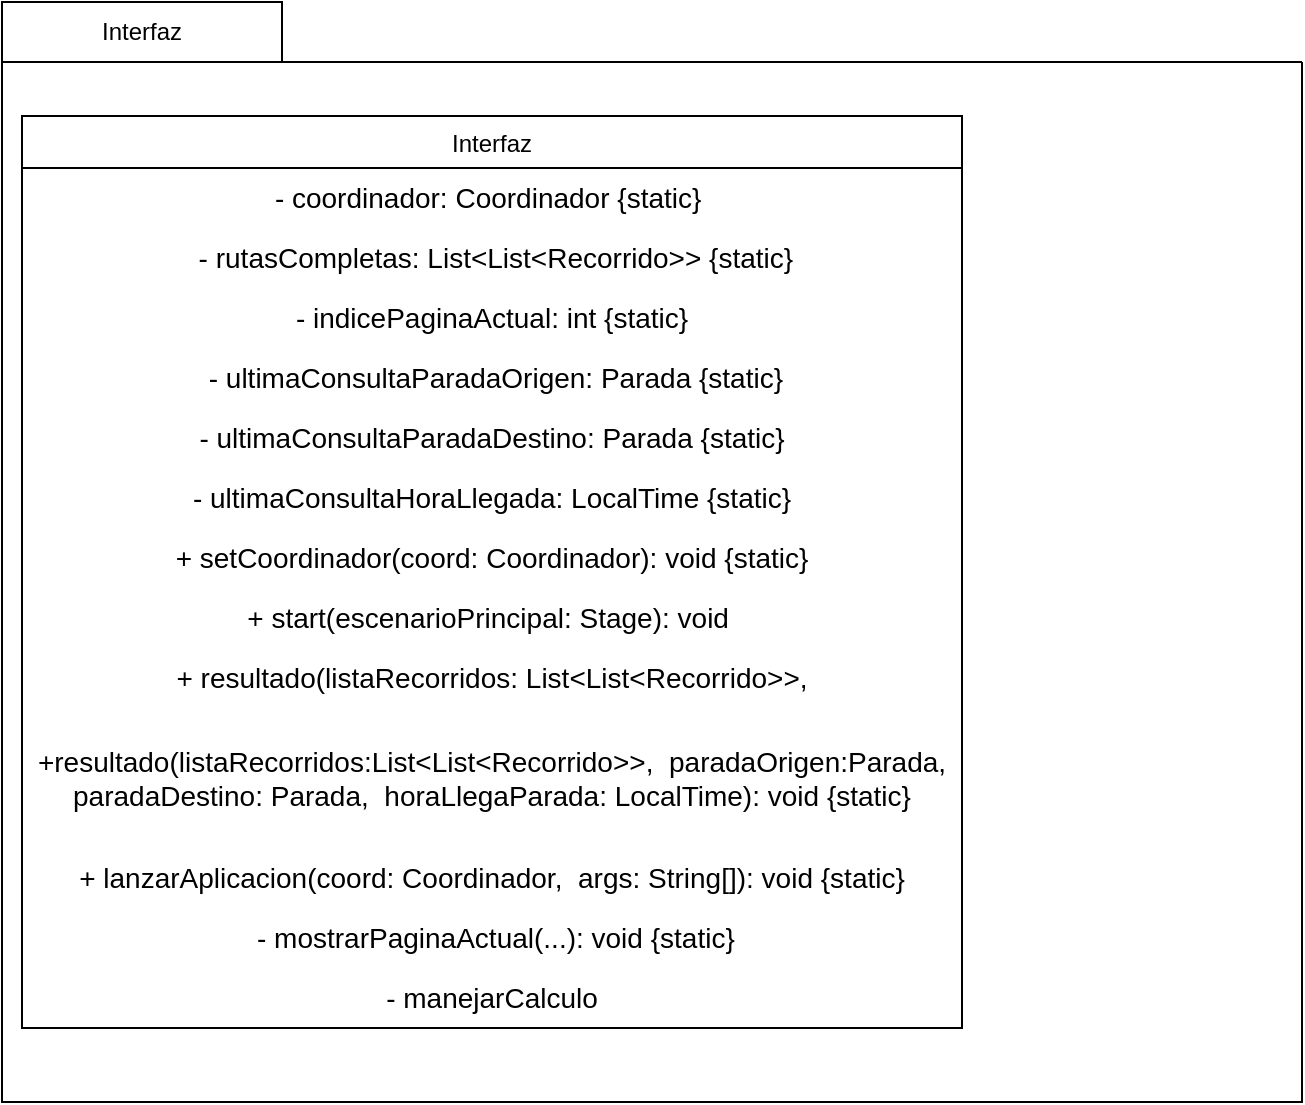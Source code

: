 <mxfile version="28.2.7">
  <diagram id="C5RBs43oDa-KdzZeNtuy" name="Page-1">
    <mxGraphModel dx="1477" dy="814" grid="1" gridSize="10" guides="1" tooltips="1" connect="1" arrows="1" fold="1" page="1" pageScale="1" pageWidth="827" pageHeight="1169" math="0" shadow="0">
      <root>
        <mxCell id="WIyWlLk6GJQsqaUBKTNV-0" />
        <mxCell id="WIyWlLk6GJQsqaUBKTNV-1" parent="WIyWlLk6GJQsqaUBKTNV-0" />
        <mxCell id="zkfFHV4jXpPFQw0GAbJ--0" value="Interfaz" style="swimlane;fontStyle=0;align=center;verticalAlign=top;childLayout=stackLayout;horizontal=1;startSize=26;horizontalStack=0;resizeParent=1;resizeLast=0;collapsible=1;marginBottom=0;rounded=0;shadow=0;strokeWidth=1;" parent="WIyWlLk6GJQsqaUBKTNV-1" vertex="1">
          <mxGeometry x="100" y="217" width="470" height="456" as="geometry">
            <mxRectangle x="230" y="140" width="160" height="26" as="alternateBounds" />
          </mxGeometry>
        </mxCell>
        <mxCell id="7olKMwuhnKtr0dHqLhST-2" value="&lt;font style=&quot;font-size: 14px;&quot;&gt;- coordinador: Coordinador {static}&amp;nbsp;&lt;/font&gt;" style="text;html=1;whiteSpace=wrap;strokeColor=none;fillColor=none;align=center;verticalAlign=middle;rounded=0;" vertex="1" parent="zkfFHV4jXpPFQw0GAbJ--0">
          <mxGeometry y="26" width="470" height="30" as="geometry" />
        </mxCell>
        <mxCell id="7olKMwuhnKtr0dHqLhST-3" value="&lt;font style=&quot;font-size: 14px;&quot;&gt;&amp;nbsp;- rutasCompletas: List&amp;lt;List&amp;lt;Recorrido&amp;gt;&amp;gt; {static}&lt;/font&gt;" style="text;html=1;whiteSpace=wrap;strokeColor=none;fillColor=none;align=center;verticalAlign=middle;rounded=0;" vertex="1" parent="zkfFHV4jXpPFQw0GAbJ--0">
          <mxGeometry y="56" width="470" height="30" as="geometry" />
        </mxCell>
        <mxCell id="7olKMwuhnKtr0dHqLhST-5" value="&lt;font style=&quot;font-size: 14px;&quot;&gt;- indicePaginaActual: int {static}&lt;/font&gt;" style="text;html=1;whiteSpace=wrap;strokeColor=none;fillColor=none;align=center;verticalAlign=middle;rounded=0;" vertex="1" parent="zkfFHV4jXpPFQw0GAbJ--0">
          <mxGeometry y="86" width="470" height="30" as="geometry" />
        </mxCell>
        <mxCell id="7olKMwuhnKtr0dHqLhST-6" value="&lt;font style=&quot;font-size: 14px;&quot;&gt;&amp;nbsp;- ultimaConsultaParadaOrigen: Parada {static}&lt;/font&gt;" style="text;html=1;whiteSpace=wrap;strokeColor=none;fillColor=none;align=center;verticalAlign=middle;rounded=0;" vertex="1" parent="zkfFHV4jXpPFQw0GAbJ--0">
          <mxGeometry y="116" width="470" height="30" as="geometry" />
        </mxCell>
        <mxCell id="7olKMwuhnKtr0dHqLhST-9" value="&lt;font style=&quot;font-size: 14px;&quot;&gt;- ultimaConsultaParadaDestino: Parada {static}&lt;/font&gt;" style="text;html=1;whiteSpace=wrap;strokeColor=none;fillColor=none;align=center;verticalAlign=middle;rounded=0;" vertex="1" parent="zkfFHV4jXpPFQw0GAbJ--0">
          <mxGeometry y="146" width="470" height="30" as="geometry" />
        </mxCell>
        <mxCell id="7olKMwuhnKtr0dHqLhST-10" value="&lt;font style=&quot;font-size: 14px;&quot;&gt;- ultimaConsultaHoraLlegada: LocalTime {static}&lt;/font&gt;" style="text;html=1;whiteSpace=wrap;strokeColor=none;fillColor=none;align=center;verticalAlign=middle;rounded=0;" vertex="1" parent="zkfFHV4jXpPFQw0GAbJ--0">
          <mxGeometry y="176" width="470" height="30" as="geometry" />
        </mxCell>
        <mxCell id="7olKMwuhnKtr0dHqLhST-11" value="&lt;font style=&quot;font-size: 14px;&quot;&gt;+ setCoordinador(coord: Coordinador): void {static}&lt;/font&gt;" style="text;html=1;whiteSpace=wrap;strokeColor=none;fillColor=none;align=center;verticalAlign=middle;rounded=0;" vertex="1" parent="zkfFHV4jXpPFQw0GAbJ--0">
          <mxGeometry y="206" width="470" height="30" as="geometry" />
        </mxCell>
        <mxCell id="7olKMwuhnKtr0dHqLhST-13" value="&lt;font style=&quot;font-size: 14px;&quot;&gt;&amp;nbsp;+ start(escenarioPrincipal: Stage): void&amp;nbsp;&amp;nbsp;&lt;/font&gt;" style="text;html=1;whiteSpace=wrap;strokeColor=none;fillColor=none;align=center;verticalAlign=middle;rounded=0;" vertex="1" parent="zkfFHV4jXpPFQw0GAbJ--0">
          <mxGeometry y="236" width="470" height="30" as="geometry" />
        </mxCell>
        <mxCell id="7olKMwuhnKtr0dHqLhST-18" value="&lt;font style=&quot;font-size: 14px;&quot;&gt;+ resultado(listaRecorridos: List&amp;lt;List&amp;lt;Recorrido&amp;gt;&amp;gt;,&lt;/font&gt;" style="text;html=1;whiteSpace=wrap;strokeColor=none;fillColor=none;align=center;verticalAlign=middle;rounded=0;" vertex="1" parent="zkfFHV4jXpPFQw0GAbJ--0">
          <mxGeometry y="266" width="470" height="30" as="geometry" />
        </mxCell>
        <mxCell id="7olKMwuhnKtr0dHqLhST-19" value="&lt;font style=&quot;font-size: 14px;&quot;&gt;+resultado(listaRecorridos:List&amp;lt;List&amp;lt;Recorrido&amp;gt;&amp;gt;,&amp;nbsp;&amp;nbsp;paradaOrigen:Parada, paradaDestino: Parada,&amp;nbsp; horaLlegaParada: LocalTime): void {static}&lt;/font&gt;" style="text;html=1;whiteSpace=wrap;strokeColor=none;fillColor=none;align=center;verticalAlign=middle;rounded=0;" vertex="1" parent="zkfFHV4jXpPFQw0GAbJ--0">
          <mxGeometry y="296" width="470" height="70" as="geometry" />
        </mxCell>
        <mxCell id="7olKMwuhnKtr0dHqLhST-24" value="&lt;span style=&quot;font-size: 14px;&quot;&gt;+ lanzarAplicacion(coord: Coordinador,&amp;nbsp; args: String[]): void {static}&lt;/span&gt;" style="text;html=1;whiteSpace=wrap;strokeColor=none;fillColor=none;align=center;verticalAlign=middle;rounded=0;" vertex="1" parent="zkfFHV4jXpPFQw0GAbJ--0">
          <mxGeometry y="366" width="470" height="30" as="geometry" />
        </mxCell>
        <mxCell id="7olKMwuhnKtr0dHqLhST-23" value="&lt;font style=&quot;font-size: 14px;&quot;&gt;&amp;nbsp;- mostrarPaginaActual(...): void {static}&lt;/font&gt;" style="text;html=1;whiteSpace=wrap;strokeColor=none;fillColor=none;align=center;verticalAlign=middle;rounded=0;" vertex="1" parent="zkfFHV4jXpPFQw0GAbJ--0">
          <mxGeometry y="396" width="470" height="30" as="geometry" />
        </mxCell>
        <mxCell id="7olKMwuhnKtr0dHqLhST-49" value="&lt;font style=&quot;font-size: 14px;&quot;&gt;- manejarCalculo&lt;/font&gt;" style="text;html=1;whiteSpace=wrap;strokeColor=none;fillColor=none;align=center;verticalAlign=middle;rounded=0;" vertex="1" parent="zkfFHV4jXpPFQw0GAbJ--0">
          <mxGeometry y="426" width="470" height="30" as="geometry" />
        </mxCell>
        <mxCell id="7olKMwuhnKtr0dHqLhST-41" value="Interfaz" style="swimlane;fontStyle=0;childLayout=stackLayout;horizontal=1;startSize=30;horizontalStack=0;resizeParent=1;resizeParentMax=0;resizeLast=0;collapsible=1;marginBottom=0;whiteSpace=wrap;html=1;" vertex="1" parent="WIyWlLk6GJQsqaUBKTNV-1">
          <mxGeometry x="90" y="160" width="140" height="30" as="geometry" />
        </mxCell>
        <mxCell id="7olKMwuhnKtr0dHqLhST-45" value="" style="swimlane;fontStyle=0;childLayout=stackLayout;horizontal=1;startSize=0;horizontalStack=0;resizeParent=1;resizeParentMax=0;resizeLast=0;collapsible=1;marginBottom=0;whiteSpace=wrap;html=1;" vertex="1" parent="WIyWlLk6GJQsqaUBKTNV-1">
          <mxGeometry x="90" y="190" width="650" height="520" as="geometry" />
        </mxCell>
      </root>
    </mxGraphModel>
  </diagram>
</mxfile>
